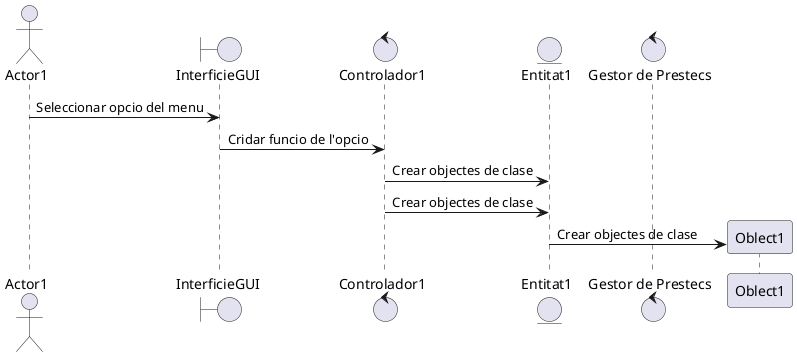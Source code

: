 @startuml
'https://plantuml.com/sequence-diagram

actor Actor1  as AC
boundary "InterficieGUI" as GUI
control "Controlador1" as Control1
entity "Entitat1" as En
control "Gestor de Prestecs" as Prestec
AC -> GUI : Seleccionar opcio del menu
GUI -> Control1 : Cridar funcio de l'opcio
Control1 -> En : Crear objectes de clase
Control1 -> En : Crear objectes de clase
create Oblect1 as OB
En -> OB : Crear objectes de clase




@enduml